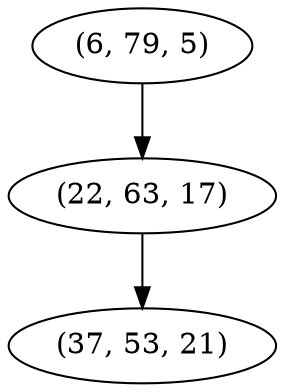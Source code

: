 digraph tree {
    "(6, 79, 5)";
    "(22, 63, 17)";
    "(37, 53, 21)";
    "(6, 79, 5)" -> "(22, 63, 17)";
    "(22, 63, 17)" -> "(37, 53, 21)";
}
